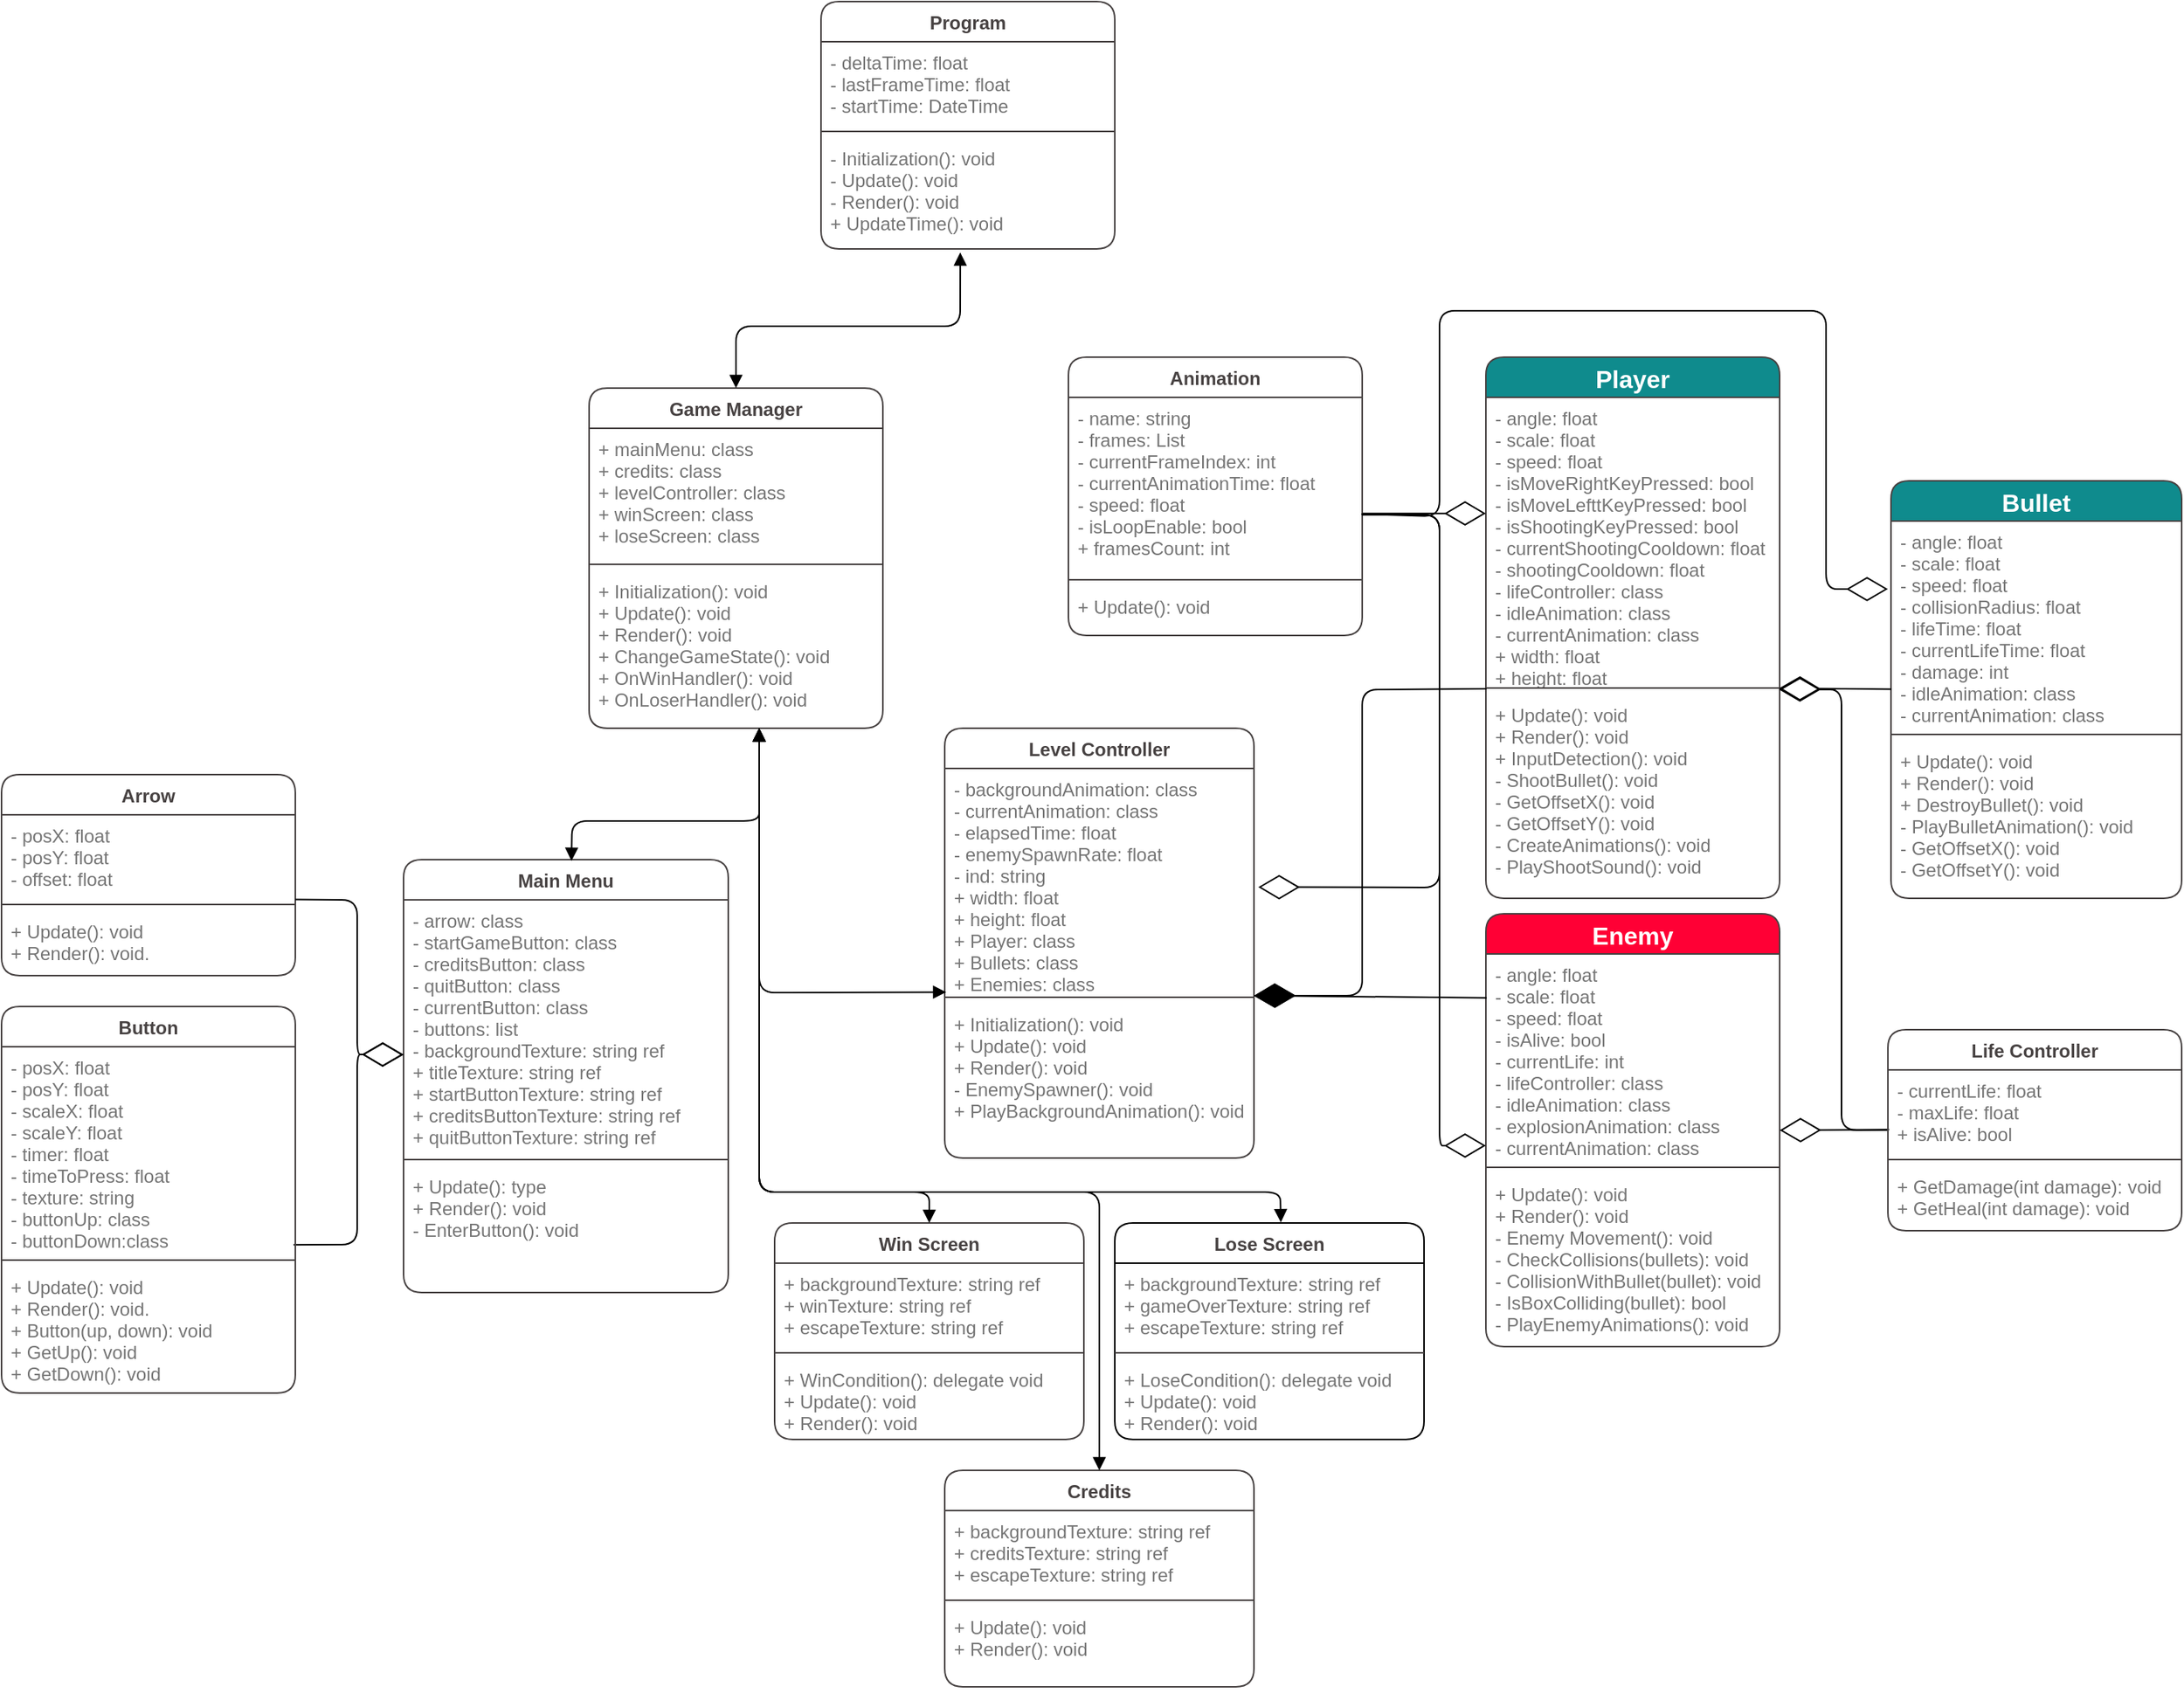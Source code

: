 <mxfile version="13.7.6" type="github">
  <diagram id="qndzooYuOsI9vQTV-2E2" name="Page-1">
    <mxGraphModel dx="1718" dy="2104" grid="1" gridSize="10" guides="1" tooltips="1" connect="1" arrows="1" fold="1" page="1" pageScale="1" pageWidth="827" pageHeight="1169" math="0" shadow="0">
      <root>
        <mxCell id="0" />
        <mxCell id="1" parent="0" />
        <mxCell id="__Ho9a0e8Cbjixezcl90-10" value="Main Menu" style="swimlane;fontStyle=1;align=center;verticalAlign=top;childLayout=stackLayout;horizontal=1;startSize=26;horizontalStack=0;resizeParent=1;resizeParentMax=0;resizeLast=0;collapsible=1;marginBottom=0;strokeColor=#474242;fontColor=#474242;rounded=1;" parent="1" vertex="1">
          <mxGeometry x="290" y="105" width="210" height="280" as="geometry">
            <mxRectangle x="540" y="60" width="90" height="26" as="alternateBounds" />
          </mxGeometry>
        </mxCell>
        <mxCell id="__Ho9a0e8Cbjixezcl90-11" value="- arrow: class&#xa;- startGameButton: class&#xa;- creditsButton: class&#xa;- quitButton: class&#xa;- currentButton: class&#xa;- buttons: list&#xa;- backgroundTexture: string ref&#xa;+ titleTexture: string ref&#xa;+ startButtonTexture: string ref&#xa;+ creditsButtonTexture: string ref&#xa;+ quitButtonTexture: string ref&#xa;&#xa;&#xa;&#xa;" style="text;strokeColor=none;fillColor=none;align=left;verticalAlign=top;spacingLeft=4;spacingRight=4;overflow=hidden;rotatable=0;points=[[0,0.5],[1,0.5]];portConstraint=eastwest;fontColor=#757575;" parent="__Ho9a0e8Cbjixezcl90-10" vertex="1">
          <mxGeometry y="26" width="210" height="164" as="geometry" />
        </mxCell>
        <mxCell id="__Ho9a0e8Cbjixezcl90-12" value="" style="line;strokeWidth=1;fillColor=none;align=left;verticalAlign=middle;spacingTop=-1;spacingLeft=3;spacingRight=3;rotatable=0;labelPosition=right;points=[];portConstraint=eastwest;strokeColor=#474242;" parent="__Ho9a0e8Cbjixezcl90-10" vertex="1">
          <mxGeometry y="190" width="210" height="8" as="geometry" />
        </mxCell>
        <mxCell id="__Ho9a0e8Cbjixezcl90-13" value="+ Update(): type&#xa;+ Render(): void&#xa;- EnterButton(): void" style="text;strokeColor=none;fillColor=none;align=left;verticalAlign=top;spacingLeft=4;spacingRight=4;overflow=hidden;rotatable=0;points=[[0,0.5],[1,0.5]];portConstraint=eastwest;fontColor=#757575;" parent="__Ho9a0e8Cbjixezcl90-10" vertex="1">
          <mxGeometry y="198" width="210" height="82" as="geometry" />
        </mxCell>
        <mxCell id="cDbr9pqiHkYNRHpvem8W-2" value="Program" style="swimlane;fontStyle=1;align=center;verticalAlign=top;childLayout=stackLayout;horizontal=1;startSize=26;horizontalStack=0;resizeParent=1;resizeParentMax=0;resizeLast=0;collapsible=1;marginBottom=0;strokeColor=#474242;fontColor=#474242;rounded=1;" vertex="1" parent="1">
          <mxGeometry x="560" y="-450" width="190" height="160" as="geometry">
            <mxRectangle x="320" y="80" width="120" height="26" as="alternateBounds" />
          </mxGeometry>
        </mxCell>
        <mxCell id="cDbr9pqiHkYNRHpvem8W-3" value="- deltaTime: float&#xa;- lastFrameTime: float&#xa;- startTime: DateTime" style="text;strokeColor=none;fillColor=none;align=left;verticalAlign=top;spacingLeft=4;spacingRight=4;overflow=hidden;rotatable=0;points=[[0,0.5],[1,0.5]];portConstraint=eastwest;fontColor=#757575;fontSize=12;spacing=2;labelBorderColor=none;labelBackgroundColor=none;glass=0;rounded=0;shadow=0;" vertex="1" parent="cDbr9pqiHkYNRHpvem8W-2">
          <mxGeometry y="26" width="190" height="54" as="geometry" />
        </mxCell>
        <mxCell id="cDbr9pqiHkYNRHpvem8W-4" value="" style="line;strokeWidth=1;fillColor=none;align=left;verticalAlign=middle;spacingTop=-1;spacingLeft=3;spacingRight=3;rotatable=0;labelPosition=right;points=[];portConstraint=eastwest;strokeColor=#474242;" vertex="1" parent="cDbr9pqiHkYNRHpvem8W-2">
          <mxGeometry y="80" width="190" height="8" as="geometry" />
        </mxCell>
        <mxCell id="cDbr9pqiHkYNRHpvem8W-5" value="- Initialization(): void&#xa;- Update(): void&#xa;- Render(): void&#xa;+ UpdateTime(): void&#xa;" style="text;strokeColor=none;fillColor=none;align=left;verticalAlign=top;spacingLeft=4;spacingRight=4;overflow=hidden;rotatable=0;points=[[0,0.5],[1,0.5]];portConstraint=eastwest;fontColor=#757575;" vertex="1" parent="cDbr9pqiHkYNRHpvem8W-2">
          <mxGeometry y="88" width="190" height="72" as="geometry" />
        </mxCell>
        <mxCell id="VCtyWDP-UbswdoHUinNG-13" value="Win Screen" style="swimlane;fontStyle=1;align=center;verticalAlign=top;childLayout=stackLayout;horizontal=1;startSize=26;horizontalStack=0;resizeParent=1;resizeParentMax=0;resizeLast=0;collapsible=1;marginBottom=0;strokeColor=#474242;fillColor=none;fontColor=#474242;rounded=1;" parent="1" vertex="1">
          <mxGeometry x="530" y="340" width="200" height="140" as="geometry">
            <mxRectangle x="540" y="60" width="90" height="26" as="alternateBounds" />
          </mxGeometry>
        </mxCell>
        <mxCell id="VCtyWDP-UbswdoHUinNG-14" value="+ backgroundTexture: string ref&#xa;+ winTexture: string ref&#xa;+ escapeTexture: string ref&#xa;&#xa;" style="text;strokeColor=none;fillColor=none;align=left;verticalAlign=top;spacingLeft=4;spacingRight=4;overflow=hidden;rotatable=0;points=[[0,0.5],[1,0.5]];portConstraint=eastwest;fontColor=#757575;" parent="VCtyWDP-UbswdoHUinNG-13" vertex="1">
          <mxGeometry y="26" width="200" height="54" as="geometry" />
        </mxCell>
        <mxCell id="VCtyWDP-UbswdoHUinNG-15" value="" style="line;strokeWidth=1;fillColor=none;align=left;verticalAlign=middle;spacingTop=-1;spacingLeft=3;spacingRight=3;rotatable=0;labelPosition=right;points=[];portConstraint=eastwest;strokeColor=#474242;" parent="VCtyWDP-UbswdoHUinNG-13" vertex="1">
          <mxGeometry y="80" width="200" height="8" as="geometry" />
        </mxCell>
        <mxCell id="VCtyWDP-UbswdoHUinNG-16" value="+ WinCondition(): delegate void&#xa;+ Update(): void&#xa;+ Render(): void&#xa;" style="text;strokeColor=none;fillColor=none;align=left;verticalAlign=top;spacingLeft=4;spacingRight=4;overflow=hidden;rotatable=0;points=[[0,0.5],[1,0.5]];portConstraint=eastwest;fontColor=#757575;" parent="VCtyWDP-UbswdoHUinNG-13" vertex="1">
          <mxGeometry y="88" width="200" height="52" as="geometry" />
        </mxCell>
        <mxCell id="VCtyWDP-UbswdoHUinNG-17" value="Lose Screen" style="swimlane;fontStyle=1;align=center;verticalAlign=top;childLayout=stackLayout;horizontal=1;startSize=26;horizontalStack=0;resizeParent=1;resizeParentMax=0;resizeLast=0;collapsible=1;marginBottom=0;rounded=1;fontColor=#474242;" parent="1" vertex="1">
          <mxGeometry x="750" y="340" width="200" height="140" as="geometry">
            <mxRectangle x="540" y="60" width="90" height="26" as="alternateBounds" />
          </mxGeometry>
        </mxCell>
        <mxCell id="VCtyWDP-UbswdoHUinNG-18" value="+ backgroundTexture: string ref&#xa;+ gameOverTexture: string ref&#xa;+ escapeTexture: string ref&#xa;&#xa;" style="text;strokeColor=none;fillColor=none;align=left;verticalAlign=top;spacingLeft=4;spacingRight=4;overflow=hidden;rotatable=0;points=[[0,0.5],[1,0.5]];portConstraint=eastwest;fontColor=#757575;" parent="VCtyWDP-UbswdoHUinNG-17" vertex="1">
          <mxGeometry y="26" width="200" height="54" as="geometry" />
        </mxCell>
        <mxCell id="VCtyWDP-UbswdoHUinNG-19" value="" style="line;strokeWidth=1;fillColor=none;align=left;verticalAlign=middle;spacingTop=-1;spacingLeft=3;spacingRight=3;rotatable=0;labelPosition=right;points=[];portConstraint=eastwest;strokeColor=#474242;" parent="VCtyWDP-UbswdoHUinNG-17" vertex="1">
          <mxGeometry y="80" width="200" height="8" as="geometry" />
        </mxCell>
        <mxCell id="VCtyWDP-UbswdoHUinNG-20" value="+ LoseCondition(): delegate void&#xa;+ Update(): void&#xa;+ Render(): void&#xa;" style="text;strokeColor=none;fillColor=none;align=left;verticalAlign=top;spacingLeft=4;spacingRight=4;overflow=hidden;rotatable=0;points=[[0,0.5],[1,0.5]];portConstraint=eastwest;fontColor=#757575;" parent="VCtyWDP-UbswdoHUinNG-17" vertex="1">
          <mxGeometry y="88" width="200" height="52" as="geometry" />
        </mxCell>
        <mxCell id="VCtyWDP-UbswdoHUinNG-9" value="Credits" style="swimlane;fontStyle=1;align=center;verticalAlign=top;childLayout=stackLayout;horizontal=1;startSize=26;horizontalStack=0;resizeParent=1;resizeParentMax=0;resizeLast=0;collapsible=1;marginBottom=0;rounded=1;strokeColor=#474242;fontColor=#474242;" parent="1" vertex="1">
          <mxGeometry x="640" y="500" width="200" height="140" as="geometry">
            <mxRectangle x="540" y="60" width="90" height="26" as="alternateBounds" />
          </mxGeometry>
        </mxCell>
        <mxCell id="VCtyWDP-UbswdoHUinNG-10" value="+ backgroundTexture: string ref&#xa;+ creditsTexture: string ref&#xa;+ escapeTexture: string ref&#xa;&#xa;" style="text;strokeColor=none;fillColor=none;align=left;verticalAlign=top;spacingLeft=4;spacingRight=4;overflow=hidden;rotatable=0;points=[[0,0.5],[1,0.5]];portConstraint=eastwest;fontColor=#757575;" parent="VCtyWDP-UbswdoHUinNG-9" vertex="1">
          <mxGeometry y="26" width="200" height="54" as="geometry" />
        </mxCell>
        <mxCell id="VCtyWDP-UbswdoHUinNG-11" value="" style="line;strokeWidth=1;fillColor=none;align=left;verticalAlign=middle;spacingTop=-1;spacingLeft=3;spacingRight=3;rotatable=0;labelPosition=right;points=[];portConstraint=eastwest;strokeColor=#474242;" parent="VCtyWDP-UbswdoHUinNG-9" vertex="1">
          <mxGeometry y="80" width="200" height="8" as="geometry" />
        </mxCell>
        <mxCell id="VCtyWDP-UbswdoHUinNG-12" value="+ Update(): void&#xa;+ Render(): void&#xa;" style="text;strokeColor=none;fillColor=none;align=left;verticalAlign=top;spacingLeft=4;spacingRight=4;overflow=hidden;rotatable=0;points=[[0,0.5],[1,0.5]];portConstraint=eastwest;fontColor=#757575;" parent="VCtyWDP-UbswdoHUinNG-9" vertex="1">
          <mxGeometry y="88" width="200" height="52" as="geometry" />
        </mxCell>
        <mxCell id="VCtyWDP-UbswdoHUinNG-1" value="Level Controller" style="swimlane;fontStyle=1;align=center;verticalAlign=top;childLayout=stackLayout;horizontal=1;startSize=26;horizontalStack=0;resizeParent=1;resizeParentMax=0;resizeLast=0;collapsible=1;marginBottom=0;strokeColor=#474242;fontColor=#474242;rounded=1;" parent="1" vertex="1">
          <mxGeometry x="640" y="20" width="200" height="278" as="geometry">
            <mxRectangle x="540" y="60" width="90" height="26" as="alternateBounds" />
          </mxGeometry>
        </mxCell>
        <mxCell id="VCtyWDP-UbswdoHUinNG-2" value="- backgroundAnimation: class&#xa;- currentAnimation: class&#xa;- elapsedTime: float&#xa;- enemySpawnRate: float&#xa;- ind: string&#xa;+ width: float&#xa;+ height: float&#xa;+ Player: class&#xa;+ Bullets: class&#xa;+ Enemies: class&#xa;&#xa;&#xa;" style="text;strokeColor=none;fillColor=none;align=left;verticalAlign=top;spacingLeft=4;spacingRight=4;overflow=hidden;rotatable=0;points=[[0,0.5],[1,0.5]];portConstraint=eastwest;fontColor=#757575;" parent="VCtyWDP-UbswdoHUinNG-1" vertex="1">
          <mxGeometry y="26" width="200" height="144" as="geometry" />
        </mxCell>
        <mxCell id="VCtyWDP-UbswdoHUinNG-3" value="" style="line;strokeWidth=1;fillColor=none;align=left;verticalAlign=middle;spacingTop=-1;spacingLeft=3;spacingRight=3;rotatable=0;labelPosition=right;points=[];portConstraint=eastwest;strokeColor=#474242;" parent="VCtyWDP-UbswdoHUinNG-1" vertex="1">
          <mxGeometry y="170" width="200" height="8" as="geometry" />
        </mxCell>
        <mxCell id="VCtyWDP-UbswdoHUinNG-4" value="+ Initialization(): void&#xa;+ Update(): void&#xa;+ Render(): void&#xa;- EnemySpawner(): void&#xa;+ PlayBackgroundAnimation(): void" style="text;strokeColor=none;fillColor=none;align=left;verticalAlign=top;spacingLeft=4;spacingRight=4;overflow=hidden;rotatable=0;points=[[0,0.5],[1,0.5]];portConstraint=eastwest;fontColor=#757575;" parent="VCtyWDP-UbswdoHUinNG-1" vertex="1">
          <mxGeometry y="178" width="200" height="100" as="geometry" />
        </mxCell>
        <mxCell id="cDbr9pqiHkYNRHpvem8W-6" value="Player" style="swimlane;fontStyle=1;align=center;verticalAlign=middle;childLayout=stackLayout;horizontal=1;startSize=26;horizontalStack=0;resizeParent=1;resizeParentMax=0;resizeLast=0;collapsible=1;marginBottom=0;strokeColor=#474242;fontColor=#FFFFFF;rounded=1;fillColor=#0F8B8D;fontSize=16;" vertex="1" parent="1">
          <mxGeometry x="990" y="-220" width="190" height="350" as="geometry">
            <mxRectangle x="637" y="490" width="90" height="26" as="alternateBounds" />
          </mxGeometry>
        </mxCell>
        <mxCell id="cDbr9pqiHkYNRHpvem8W-7" value="- angle: float&#xa;- scale: float&#xa;- speed: float&#xa;- isMoveRightKeyPressed: bool&#xa;- isMoveLefttKeyPressed: bool&#xa;- isShootingKeyPressed: bool&#xa;- currentShootingCooldown: float&#xa;- shootingCooldown: float  &#xa;- lifeController: class&#xa;- idleAnimation: class&#xa;- currentAnimation: class&#xa;+ width: float&#xa;+ height: float&#xa;&#xa;" style="text;strokeColor=none;fillColor=none;align=left;verticalAlign=top;spacingLeft=4;spacingRight=4;overflow=hidden;rotatable=0;points=[[0,0.5],[1,0.5]];portConstraint=eastwest;fontColor=#757575;" vertex="1" parent="cDbr9pqiHkYNRHpvem8W-6">
          <mxGeometry y="26" width="190" height="184" as="geometry" />
        </mxCell>
        <mxCell id="cDbr9pqiHkYNRHpvem8W-8" value="" style="line;strokeWidth=1;fillColor=none;align=left;verticalAlign=middle;spacingTop=-1;spacingLeft=3;spacingRight=3;rotatable=0;labelPosition=right;points=[];portConstraint=eastwest;strokeColor=#474242;" vertex="1" parent="cDbr9pqiHkYNRHpvem8W-6">
          <mxGeometry y="210" width="190" height="8" as="geometry" />
        </mxCell>
        <mxCell id="cDbr9pqiHkYNRHpvem8W-9" value="+ Update(): void&#xa;+ Render(): void&#xa;+ InputDetection(): void&#xa;- ShootBullet(): void&#xa;- GetOffsetX(): void&#xa;- GetOffsetY(): void&#xa;- CreateAnimations(): void&#xa;- PlayShootSound(): void&#xa;" style="text;strokeColor=none;fillColor=none;align=left;verticalAlign=top;spacingLeft=4;spacingRight=4;overflow=hidden;rotatable=0;points=[[0,0.5],[1,0.5]];portConstraint=eastwest;fontColor=#757575;" vertex="1" parent="cDbr9pqiHkYNRHpvem8W-6">
          <mxGeometry y="218" width="190" height="132" as="geometry" />
        </mxCell>
        <mxCell id="JQmmX0cI3mCRt0OUdjcZ-9" value="Enemy" style="swimlane;fontStyle=1;align=center;verticalAlign=middle;childLayout=stackLayout;horizontal=1;startSize=26;horizontalStack=0;resizeParent=1;resizeParentMax=0;resizeLast=0;collapsible=1;marginBottom=0;strokeColor=#474242;fillColor=#FF0035;fontColor=#FFFFFF;rounded=1;fontSize=16;" parent="1" vertex="1">
          <mxGeometry x="990" y="140" width="190" height="280" as="geometry">
            <mxRectangle x="350" y="450" width="90" height="26" as="alternateBounds" />
          </mxGeometry>
        </mxCell>
        <mxCell id="JQmmX0cI3mCRt0OUdjcZ-10" value="- angle: float&#xa;- scale: float&#xa;- speed: float&#xa;- isAlive: bool&#xa;- currentLife: int &#xa;- lifeController: class&#xa;- idleAnimation: class&#xa;- explosionAnimation: class&#xa;- currentAnimation: class&#xa;" style="text;strokeColor=none;fillColor=none;align=left;verticalAlign=top;spacingLeft=4;spacingRight=4;overflow=hidden;rotatable=0;points=[[0,0.5],[1,0.5]];portConstraint=eastwest;fontColor=#757575;" parent="JQmmX0cI3mCRt0OUdjcZ-9" vertex="1">
          <mxGeometry y="26" width="190" height="134" as="geometry" />
        </mxCell>
        <mxCell id="JQmmX0cI3mCRt0OUdjcZ-11" value="" style="line;strokeWidth=1;fillColor=none;align=left;verticalAlign=middle;spacingTop=-1;spacingLeft=3;spacingRight=3;rotatable=0;labelPosition=right;points=[];portConstraint=eastwest;strokeColor=#474242;" parent="JQmmX0cI3mCRt0OUdjcZ-9" vertex="1">
          <mxGeometry y="160" width="190" height="8" as="geometry" />
        </mxCell>
        <mxCell id="JQmmX0cI3mCRt0OUdjcZ-12" value="+ Update(): void&#xa;+ Render(): void&#xa;- Enemy Movement(): void&#xa;- CheckCollisions(bullets): void&#xa;- CollisionWithBullet(bullet): void&#xa;- IsBoxColliding(bullet): bool&#xa;- PlayEnemyAnimations(): void&#xa;" style="text;strokeColor=none;fillColor=none;align=left;verticalAlign=top;spacingLeft=4;spacingRight=4;overflow=hidden;rotatable=0;points=[[0,0.5],[1,0.5]];portConstraint=eastwest;fontColor=#757575;" parent="JQmmX0cI3mCRt0OUdjcZ-9" vertex="1">
          <mxGeometry y="168" width="190" height="112" as="geometry" />
        </mxCell>
        <mxCell id="cDbr9pqiHkYNRHpvem8W-25" value="" style="endArrow=diamondThin;endFill=0;endSize=24;html=1;fontSize=16;fontColor=#474242;entryX=1;entryY=0.851;entryDx=0;entryDy=0;entryPerimeter=0;exitX=0.004;exitY=0.716;exitDx=0;exitDy=0;exitPerimeter=0;" edge="1" parent="1" source="JQmmX0cI3mCRt0OUdjcZ-2" target="JQmmX0cI3mCRt0OUdjcZ-10">
          <mxGeometry width="160" relative="1" as="geometry">
            <mxPoint x="1230" y="280" as="sourcePoint" />
            <mxPoint x="1310" y="280" as="targetPoint" />
          </mxGeometry>
        </mxCell>
        <mxCell id="cDbr9pqiHkYNRHpvem8W-26" value="" style="endArrow=diamondThin;endFill=0;endSize=24;html=1;fontSize=16;fontColor=#474242;exitX=0;exitY=0.72;exitDx=0;exitDy=0;exitPerimeter=0;entryX=0.998;entryY=0.625;entryDx=0;entryDy=0;entryPerimeter=0;" edge="1" parent="1" source="JQmmX0cI3mCRt0OUdjcZ-2" target="cDbr9pqiHkYNRHpvem8W-8">
          <mxGeometry width="160" relative="1" as="geometry">
            <mxPoint x="1180" y="120" as="sourcePoint" />
            <mxPoint x="1340" y="120" as="targetPoint" />
            <Array as="points">
              <mxPoint x="1220" y="280" />
              <mxPoint x="1220" y="-5" />
            </Array>
          </mxGeometry>
        </mxCell>
        <mxCell id="JQmmX0cI3mCRt0OUdjcZ-1" value="Life Controller" style="swimlane;fontStyle=1;align=center;verticalAlign=top;childLayout=stackLayout;horizontal=1;startSize=26;horizontalStack=0;resizeParent=1;resizeParentMax=0;resizeLast=0;collapsible=1;marginBottom=0;strokeColor=#474242;fontColor=#474242;rounded=1;" parent="1" vertex="1">
          <mxGeometry x="1250" y="215" width="190" height="130" as="geometry">
            <mxRectangle x="540" y="60" width="90" height="26" as="alternateBounds" />
          </mxGeometry>
        </mxCell>
        <mxCell id="JQmmX0cI3mCRt0OUdjcZ-2" value="- currentLife: float&#xa;- maxLife: float&#xa;+ isAlive: bool &#xa;&#xa;" style="text;strokeColor=none;fillColor=none;align=left;verticalAlign=top;spacingLeft=4;spacingRight=4;overflow=hidden;rotatable=0;points=[[0,0.5],[1,0.5]];portConstraint=eastwest;fontColor=#757575;" parent="JQmmX0cI3mCRt0OUdjcZ-1" vertex="1">
          <mxGeometry y="26" width="190" height="54" as="geometry" />
        </mxCell>
        <mxCell id="JQmmX0cI3mCRt0OUdjcZ-3" value="" style="line;strokeWidth=1;fillColor=none;align=left;verticalAlign=middle;spacingTop=-1;spacingLeft=3;spacingRight=3;rotatable=0;labelPosition=right;points=[];portConstraint=eastwest;strokeColor=#474242;" parent="JQmmX0cI3mCRt0OUdjcZ-1" vertex="1">
          <mxGeometry y="80" width="190" height="8" as="geometry" />
        </mxCell>
        <mxCell id="JQmmX0cI3mCRt0OUdjcZ-4" value="+ GetDamage(int damage): void&#xa;+ GetHeal(int damage): void&#xa;" style="text;strokeColor=none;fillColor=none;align=left;verticalAlign=top;spacingLeft=4;spacingRight=4;overflow=hidden;rotatable=0;points=[[0,0.5],[1,0.5]];portConstraint=eastwest;fontColor=#757575;" parent="JQmmX0cI3mCRt0OUdjcZ-1" vertex="1">
          <mxGeometry y="88" width="190" height="42" as="geometry" />
        </mxCell>
        <mxCell id="cDbr9pqiHkYNRHpvem8W-15" value="Bullet" style="swimlane;fontStyle=1;align=center;verticalAlign=middle;childLayout=stackLayout;horizontal=1;startSize=26;horizontalStack=0;resizeParent=1;resizeParentMax=0;resizeLast=0;collapsible=1;marginBottom=0;strokeColor=#474242;fontColor=#FFFFFF;rounded=1;fillColor=#0F8B8D;fontSize=16;" vertex="1" parent="1">
          <mxGeometry x="1252" y="-140" width="188" height="270" as="geometry">
            <mxRectangle x="627" y="860" width="90" height="26" as="alternateBounds" />
          </mxGeometry>
        </mxCell>
        <mxCell id="cDbr9pqiHkYNRHpvem8W-16" value="- angle: float&#xa;- scale: float&#xa;- speed: float&#xa;- collisionRadius: float&#xa;- lifeTime: float&#xa;- currentLifeTime: float&#xa;- damage: int&#xa;- idleAnimation: class&#xa;- currentAnimation: class&#xa;&#xa;" style="text;strokeColor=none;fillColor=none;align=left;verticalAlign=top;spacingLeft=4;spacingRight=4;overflow=hidden;rotatable=0;points=[[0,0.5],[1,0.5]];portConstraint=eastwest;fontColor=#757575;" vertex="1" parent="cDbr9pqiHkYNRHpvem8W-15">
          <mxGeometry y="26" width="188" height="134" as="geometry" />
        </mxCell>
        <mxCell id="cDbr9pqiHkYNRHpvem8W-17" value="" style="line;strokeWidth=1;fillColor=none;align=left;verticalAlign=middle;spacingTop=-1;spacingLeft=3;spacingRight=3;rotatable=0;labelPosition=right;points=[];portConstraint=eastwest;strokeColor=#474242;" vertex="1" parent="cDbr9pqiHkYNRHpvem8W-15">
          <mxGeometry y="160" width="188" height="8" as="geometry" />
        </mxCell>
        <mxCell id="cDbr9pqiHkYNRHpvem8W-18" value="+ Update(): void&#xa;+ Render(): void&#xa;+ DestroyBullet(): void&#xa;- PlayBulletAnimation(): void&#xa;- GetOffsetX(): void&#xa;- GetOffsetY(): void&#xa;" style="text;strokeColor=none;fillColor=none;align=left;verticalAlign=top;spacingLeft=4;spacingRight=4;overflow=hidden;rotatable=0;points=[[0,0.5],[1,0.5]];portConstraint=eastwest;fontColor=#757575;" vertex="1" parent="cDbr9pqiHkYNRHpvem8W-15">
          <mxGeometry y="168" width="188" height="102" as="geometry" />
        </mxCell>
        <mxCell id="cDbr9pqiHkYNRHpvem8W-30" value="" style="endArrow=diamondThin;endFill=1;endSize=24;html=1;fontSize=16;fontColor=#474242;exitX=0.003;exitY=0.212;exitDx=0;exitDy=0;exitPerimeter=0;" edge="1" parent="1" source="JQmmX0cI3mCRt0OUdjcZ-10" target="VCtyWDP-UbswdoHUinNG-3">
          <mxGeometry width="160" relative="1" as="geometry">
            <mxPoint x="840" y="215" as="sourcePoint" />
            <mxPoint x="1000" y="215" as="targetPoint" />
            <Array as="points">
              <mxPoint x="850" y="193" />
            </Array>
          </mxGeometry>
        </mxCell>
        <mxCell id="cDbr9pqiHkYNRHpvem8W-31" value="" style="endArrow=diamondThin;endFill=0;endSize=24;html=1;fontSize=16;fontColor=#474242;exitX=0.994;exitY=0.956;exitDx=0;exitDy=0;exitPerimeter=0;entryX=0;entryY=0.611;entryDx=0;entryDy=0;entryPerimeter=0;" edge="1" parent="1" source="JQmmX0cI3mCRt0OUdjcZ-18" target="__Ho9a0e8Cbjixezcl90-11">
          <mxGeometry width="160" relative="1" as="geometry">
            <mxPoint x="440" y="220" as="sourcePoint" />
            <mxPoint x="291" y="274" as="targetPoint" />
            <Array as="points">
              <mxPoint x="260" y="354" />
              <mxPoint x="260" y="231" />
            </Array>
          </mxGeometry>
        </mxCell>
        <mxCell id="__Ho9a0e8Cbjixezcl90-1" value="Game Manager" style="swimlane;fontStyle=1;align=center;verticalAlign=top;childLayout=stackLayout;horizontal=1;startSize=26;horizontalStack=0;resizeParent=1;resizeParentMax=0;resizeLast=0;collapsible=1;marginBottom=0;strokeColor=#474242;fontColor=#474242;rounded=1;" parent="1" vertex="1">
          <mxGeometry x="410" y="-200" width="190" height="220" as="geometry">
            <mxRectangle x="320" y="80" width="120" height="26" as="alternateBounds" />
          </mxGeometry>
        </mxCell>
        <mxCell id="__Ho9a0e8Cbjixezcl90-2" value="+ mainMenu: class&#xa;+ credits: class&#xa;+ levelController: class&#xa;+ winScreen: class&#xa;+ loseScreen: class" style="text;strokeColor=none;fillColor=none;align=left;verticalAlign=top;spacingLeft=4;spacingRight=4;overflow=hidden;rotatable=0;points=[[0,0.5],[1,0.5]];portConstraint=eastwest;fontColor=#757575;fontSize=12;spacing=2;labelBorderColor=none;labelBackgroundColor=none;glass=0;rounded=0;shadow=0;" parent="__Ho9a0e8Cbjixezcl90-1" vertex="1">
          <mxGeometry y="26" width="190" height="84" as="geometry" />
        </mxCell>
        <mxCell id="__Ho9a0e8Cbjixezcl90-3" value="" style="line;strokeWidth=1;fillColor=none;align=left;verticalAlign=middle;spacingTop=-1;spacingLeft=3;spacingRight=3;rotatable=0;labelPosition=right;points=[];portConstraint=eastwest;strokeColor=#474242;" parent="__Ho9a0e8Cbjixezcl90-1" vertex="1">
          <mxGeometry y="110" width="190" height="8" as="geometry" />
        </mxCell>
        <mxCell id="__Ho9a0e8Cbjixezcl90-4" value="+ Initialization(): void&#xa;+ Update(): void&#xa;+ Render(): void&#xa;+ ChangeGameState(): void&#xa;+ OnWinHandler(): void&#xa;+ OnLoserHandler(): void" style="text;strokeColor=none;fillColor=none;align=left;verticalAlign=top;spacingLeft=4;spacingRight=4;overflow=hidden;rotatable=0;points=[[0,0.5],[1,0.5]];portConstraint=eastwest;fontColor=#757575;" parent="__Ho9a0e8Cbjixezcl90-1" vertex="1">
          <mxGeometry y="118" width="190" height="102" as="geometry" />
        </mxCell>
        <mxCell id="cDbr9pqiHkYNRHpvem8W-36" value="" style="endArrow=block;startArrow=block;endFill=1;startFill=1;html=1;fontSize=16;fontColor=#474242;entryX=0.517;entryY=0.003;entryDx=0;entryDy=0;entryPerimeter=0;" edge="1" parent="1" target="__Ho9a0e8Cbjixezcl90-10">
          <mxGeometry width="160" relative="1" as="geometry">
            <mxPoint x="520" y="20" as="sourcePoint" />
            <mxPoint x="620" y="40" as="targetPoint" />
            <Array as="points">
              <mxPoint x="520" y="60" />
              <mxPoint x="520" y="80" />
              <mxPoint x="399" y="80" />
            </Array>
          </mxGeometry>
        </mxCell>
        <mxCell id="cDbr9pqiHkYNRHpvem8W-37" value="" style="endArrow=block;startArrow=block;endFill=1;startFill=1;html=1;fontSize=16;fontColor=#474242;entryX=0.537;entryY=-0.003;entryDx=0;entryDy=0;entryPerimeter=0;" edge="1" parent="1" target="VCtyWDP-UbswdoHUinNG-17">
          <mxGeometry width="160" relative="1" as="geometry">
            <mxPoint x="520" y="20" as="sourcePoint" />
            <mxPoint x="880" y="140" as="targetPoint" />
            <Array as="points">
              <mxPoint x="520" y="60" />
              <mxPoint x="520" y="320" />
              <mxPoint x="857" y="320" />
            </Array>
          </mxGeometry>
        </mxCell>
        <mxCell id="cDbr9pqiHkYNRHpvem8W-38" value="" style="endArrow=block;startArrow=block;endFill=1;startFill=1;html=1;fontSize=16;fontColor=#474242;entryX=0.005;entryY=1.005;entryDx=0;entryDy=0;entryPerimeter=0;" edge="1" parent="1" target="VCtyWDP-UbswdoHUinNG-2">
          <mxGeometry width="160" relative="1" as="geometry">
            <mxPoint x="520" y="20" as="sourcePoint" />
            <mxPoint x="740" y="90" as="targetPoint" />
            <Array as="points">
              <mxPoint x="520" y="60" />
              <mxPoint x="520" y="80" />
              <mxPoint x="520" y="191" />
            </Array>
          </mxGeometry>
        </mxCell>
        <mxCell id="cDbr9pqiHkYNRHpvem8W-39" value="" style="endArrow=block;startArrow=block;endFill=1;startFill=1;html=1;fontSize=16;fontColor=#474242;entryX=0.5;entryY=0;entryDx=0;entryDy=0;" edge="1" parent="1" target="VCtyWDP-UbswdoHUinNG-13">
          <mxGeometry width="160" relative="1" as="geometry">
            <mxPoint x="520" y="20" as="sourcePoint" />
            <mxPoint x="790" y="230" as="targetPoint" />
            <Array as="points">
              <mxPoint x="520" y="60" />
              <mxPoint x="520" y="320" />
              <mxPoint x="630" y="320" />
            </Array>
          </mxGeometry>
        </mxCell>
        <mxCell id="cDbr9pqiHkYNRHpvem8W-40" value="" style="endArrow=block;startArrow=block;endFill=1;startFill=1;html=1;fontSize=16;fontColor=#474242;entryX=0.5;entryY=0;entryDx=0;entryDy=0;" edge="1" parent="1" target="VCtyWDP-UbswdoHUinNG-9">
          <mxGeometry width="160" relative="1" as="geometry">
            <mxPoint x="520" y="20" as="sourcePoint" />
            <mxPoint x="520" y="660" as="targetPoint" />
            <Array as="points">
              <mxPoint x="520" y="320" />
              <mxPoint x="740" y="320" />
            </Array>
          </mxGeometry>
        </mxCell>
        <mxCell id="cDbr9pqiHkYNRHpvem8W-41" value="" style="endArrow=block;startArrow=block;endFill=1;startFill=1;html=1;fontSize=16;fontColor=#474242;entryX=0.474;entryY=1.032;entryDx=0;entryDy=0;entryPerimeter=0;exitX=0.5;exitY=0;exitDx=0;exitDy=0;" edge="1" parent="1" source="__Ho9a0e8Cbjixezcl90-1" target="cDbr9pqiHkYNRHpvem8W-5">
          <mxGeometry width="160" relative="1" as="geometry">
            <mxPoint x="650" y="-250" as="sourcePoint" />
            <mxPoint x="770" y="-170" as="targetPoint" />
            <Array as="points">
              <mxPoint x="505" y="-240" />
              <mxPoint x="650" y="-240" />
            </Array>
          </mxGeometry>
        </mxCell>
        <mxCell id="cDbr9pqiHkYNRHpvem8W-42" value="" style="endArrow=diamondThin;endFill=0;endSize=24;html=1;fontSize=16;fontColor=#474242;exitX=0.001;exitY=0.812;exitDx=0;exitDy=0;exitPerimeter=0;entryX=0.998;entryY=0.528;entryDx=0;entryDy=0;entryPerimeter=0;" edge="1" parent="1" source="cDbr9pqiHkYNRHpvem8W-16" target="cDbr9pqiHkYNRHpvem8W-8">
          <mxGeometry width="160" relative="1" as="geometry">
            <mxPoint x="1160" y="80" as="sourcePoint" />
            <mxPoint x="1180" y="-3" as="targetPoint" />
          </mxGeometry>
        </mxCell>
        <mxCell id="cDbr9pqiHkYNRHpvem8W-43" value="" style="endArrow=diamondThin;endFill=1;endSize=24;html=1;fontSize=16;fontColor=#474242;exitX=0.002;exitY=0.569;exitDx=0;exitDy=0;exitPerimeter=0;" edge="1" parent="1" source="cDbr9pqiHkYNRHpvem8W-8">
          <mxGeometry width="160" relative="1" as="geometry">
            <mxPoint x="870" y="60" as="sourcePoint" />
            <mxPoint x="840" y="193" as="targetPoint" />
            <Array as="points">
              <mxPoint x="910" y="-5" />
              <mxPoint x="910" y="193" />
              <mxPoint x="860" y="193" />
            </Array>
          </mxGeometry>
        </mxCell>
        <mxCell id="JQmmX0cI3mCRt0OUdjcZ-17" value="Button" style="swimlane;fontStyle=1;align=center;verticalAlign=top;childLayout=stackLayout;horizontal=1;startSize=26;horizontalStack=0;resizeParent=1;resizeParentMax=0;resizeLast=0;collapsible=1;marginBottom=0;strokeColor=#474242;fontColor=#474242;rounded=1;" parent="1" vertex="1">
          <mxGeometry x="30" y="200" width="190" height="250" as="geometry">
            <mxRectangle x="540" y="60" width="90" height="26" as="alternateBounds" />
          </mxGeometry>
        </mxCell>
        <mxCell id="JQmmX0cI3mCRt0OUdjcZ-18" value="- posX: float&#xa;- posY: float&#xa;- scaleX: float&#xa;- scaleY: float&#xa;- timer: float&#xa;- timeToPress: float&#xa;- texture: string&#xa;- buttonUp: class&#xa;- buttonDown:class&#xa;&#xa;" style="text;strokeColor=none;fillColor=none;align=left;verticalAlign=top;spacingLeft=4;spacingRight=4;overflow=hidden;rotatable=0;points=[[0,0.5],[1,0.5]];portConstraint=eastwest;fontColor=#757575;" parent="JQmmX0cI3mCRt0OUdjcZ-17" vertex="1">
          <mxGeometry y="26" width="190" height="134" as="geometry" />
        </mxCell>
        <mxCell id="JQmmX0cI3mCRt0OUdjcZ-19" value="" style="line;strokeWidth=1;fillColor=none;align=left;verticalAlign=middle;spacingTop=-1;spacingLeft=3;spacingRight=3;rotatable=0;labelPosition=right;points=[];portConstraint=eastwest;strokeColor=#474242;" parent="JQmmX0cI3mCRt0OUdjcZ-17" vertex="1">
          <mxGeometry y="160" width="190" height="8" as="geometry" />
        </mxCell>
        <mxCell id="JQmmX0cI3mCRt0OUdjcZ-20" value="+ Update(): void&#xa;+ Render(): void.&#xa;+ Button(up, down): void&#xa;+ GetUp(): void&#xa;+ GetDown(): void&#xa;" style="text;strokeColor=none;fillColor=none;align=left;verticalAlign=top;spacingLeft=4;spacingRight=4;overflow=hidden;rotatable=0;points=[[0,0.5],[1,0.5]];portConstraint=eastwest;fontColor=#757575;" parent="JQmmX0cI3mCRt0OUdjcZ-17" vertex="1">
          <mxGeometry y="168" width="190" height="82" as="geometry" />
        </mxCell>
        <mxCell id="cDbr9pqiHkYNRHpvem8W-45" value="Arrow" style="swimlane;fontStyle=1;align=center;verticalAlign=top;childLayout=stackLayout;horizontal=1;startSize=26;horizontalStack=0;resizeParent=1;resizeParentMax=0;resizeLast=0;collapsible=1;marginBottom=0;strokeColor=#474242;fontColor=#474242;rounded=1;" vertex="1" parent="1">
          <mxGeometry x="30" y="50" width="190" height="130" as="geometry">
            <mxRectangle x="540" y="60" width="90" height="26" as="alternateBounds" />
          </mxGeometry>
        </mxCell>
        <mxCell id="cDbr9pqiHkYNRHpvem8W-46" value="- posX: float&#xa;- posY: float&#xa;- offset: float&#xa;&#xa;" style="text;strokeColor=none;fillColor=none;align=left;verticalAlign=top;spacingLeft=4;spacingRight=4;overflow=hidden;rotatable=0;points=[[0,0.5],[1,0.5]];portConstraint=eastwest;fontColor=#757575;" vertex="1" parent="cDbr9pqiHkYNRHpvem8W-45">
          <mxGeometry y="26" width="190" height="54" as="geometry" />
        </mxCell>
        <mxCell id="cDbr9pqiHkYNRHpvem8W-47" value="" style="line;strokeWidth=1;fillColor=none;align=left;verticalAlign=middle;spacingTop=-1;spacingLeft=3;spacingRight=3;rotatable=0;labelPosition=right;points=[];portConstraint=eastwest;strokeColor=#474242;" vertex="1" parent="cDbr9pqiHkYNRHpvem8W-45">
          <mxGeometry y="80" width="190" height="8" as="geometry" />
        </mxCell>
        <mxCell id="cDbr9pqiHkYNRHpvem8W-48" value="+ Update(): void&#xa;+ Render(): void.&#xa;&#xa;" style="text;strokeColor=none;fillColor=none;align=left;verticalAlign=top;spacingLeft=4;spacingRight=4;overflow=hidden;rotatable=0;points=[[0,0.5],[1,0.5]];portConstraint=eastwest;fontColor=#757575;" vertex="1" parent="cDbr9pqiHkYNRHpvem8W-45">
          <mxGeometry y="88" width="190" height="42" as="geometry" />
        </mxCell>
        <mxCell id="cDbr9pqiHkYNRHpvem8W-50" value="" style="endArrow=diamondThin;endFill=0;endSize=24;html=1;fontSize=16;fontColor=#474242;exitX=1;exitY=1.015;exitDx=0;exitDy=0;exitPerimeter=0;entryX=0;entryY=0.61;entryDx=0;entryDy=0;entryPerimeter=0;" edge="1" parent="1" source="cDbr9pqiHkYNRHpvem8W-46" target="__Ho9a0e8Cbjixezcl90-11">
          <mxGeometry width="160" relative="1" as="geometry">
            <mxPoint x="550" y="300" as="sourcePoint" />
            <mxPoint x="710" y="300" as="targetPoint" />
            <Array as="points">
              <mxPoint x="260" y="131" />
              <mxPoint x="260" y="231" />
            </Array>
          </mxGeometry>
        </mxCell>
        <mxCell id="cDbr9pqiHkYNRHpvem8W-51" value="Animation" style="swimlane;fontStyle=1;align=center;verticalAlign=top;childLayout=stackLayout;horizontal=1;startSize=26;horizontalStack=0;resizeParent=1;resizeParentMax=0;resizeLast=0;collapsible=1;marginBottom=0;strokeColor=#474242;fontColor=#474242;rounded=1;" vertex="1" parent="1">
          <mxGeometry x="720" y="-220" width="190" height="180" as="geometry">
            <mxRectangle x="540" y="60" width="90" height="26" as="alternateBounds" />
          </mxGeometry>
        </mxCell>
        <mxCell id="cDbr9pqiHkYNRHpvem8W-52" value="- name: string&#xa;- frames: List&#xa;- currentFrameIndex: int&#xa;- currentAnimationTime: float&#xa;- speed: float&#xa;- isLoopEnable: bool&#xa;+ framesCount: int&#xa;&#xa;&#xa;" style="text;strokeColor=none;fillColor=none;align=left;verticalAlign=top;spacingLeft=4;spacingRight=4;overflow=hidden;rotatable=0;points=[[0,0.5],[1,0.5]];portConstraint=eastwest;fontColor=#757575;" vertex="1" parent="cDbr9pqiHkYNRHpvem8W-51">
          <mxGeometry y="26" width="190" height="114" as="geometry" />
        </mxCell>
        <mxCell id="cDbr9pqiHkYNRHpvem8W-53" value="" style="line;strokeWidth=1;fillColor=none;align=left;verticalAlign=middle;spacingTop=-1;spacingLeft=3;spacingRight=3;rotatable=0;labelPosition=right;points=[];portConstraint=eastwest;strokeColor=#474242;" vertex="1" parent="cDbr9pqiHkYNRHpvem8W-51">
          <mxGeometry y="140" width="190" height="8" as="geometry" />
        </mxCell>
        <mxCell id="cDbr9pqiHkYNRHpvem8W-54" value="+ Update(): void&#xa;&#xa;" style="text;strokeColor=none;fillColor=none;align=left;verticalAlign=top;spacingLeft=4;spacingRight=4;overflow=hidden;rotatable=0;points=[[0,0.5],[1,0.5]];portConstraint=eastwest;fontColor=#757575;" vertex="1" parent="cDbr9pqiHkYNRHpvem8W-51">
          <mxGeometry y="148" width="190" height="32" as="geometry" />
        </mxCell>
        <mxCell id="cDbr9pqiHkYNRHpvem8W-55" value="" style="endArrow=diamondThin;endFill=0;endSize=24;html=1;fontSize=16;fontColor=#474242;exitX=1.002;exitY=0.659;exitDx=0;exitDy=0;exitPerimeter=0;entryX=0;entryY=0.408;entryDx=0;entryDy=0;entryPerimeter=0;" edge="1" parent="1" source="cDbr9pqiHkYNRHpvem8W-52" target="cDbr9pqiHkYNRHpvem8W-7">
          <mxGeometry width="160" relative="1" as="geometry">
            <mxPoint x="1040" y="-50" as="sourcePoint" />
            <mxPoint x="1200" y="-50" as="targetPoint" />
          </mxGeometry>
        </mxCell>
        <mxCell id="cDbr9pqiHkYNRHpvem8W-56" value="" style="endArrow=diamondThin;endFill=0;endSize=24;html=1;fontSize=16;fontColor=#474242;exitX=0.999;exitY=0.667;exitDx=0;exitDy=0;exitPerimeter=0;entryX=0;entryY=0.925;entryDx=0;entryDy=0;entryPerimeter=0;" edge="1" parent="1" source="cDbr9pqiHkYNRHpvem8W-52" target="JQmmX0cI3mCRt0OUdjcZ-10">
          <mxGeometry width="160" relative="1" as="geometry">
            <mxPoint x="920.38" y="-108.874" as="sourcePoint" />
            <mxPoint x="960" y="90" as="targetPoint" />
            <Array as="points">
              <mxPoint x="960" y="-118" />
              <mxPoint x="960" y="290" />
            </Array>
          </mxGeometry>
        </mxCell>
        <mxCell id="cDbr9pqiHkYNRHpvem8W-57" value="" style="endArrow=diamondThin;endFill=0;endSize=24;html=1;fontSize=16;fontColor=#474242;exitX=1.002;exitY=0.665;exitDx=0;exitDy=0;exitPerimeter=0;entryX=1.014;entryY=0.533;entryDx=0;entryDy=0;entryPerimeter=0;" edge="1" parent="1" source="cDbr9pqiHkYNRHpvem8W-52" target="VCtyWDP-UbswdoHUinNG-2">
          <mxGeometry width="160" relative="1" as="geometry">
            <mxPoint x="920.38" y="-108.874" as="sourcePoint" />
            <mxPoint x="1000.0" y="-108.928" as="targetPoint" />
            <Array as="points">
              <mxPoint x="960" y="-118" />
              <mxPoint x="960" y="123" />
            </Array>
          </mxGeometry>
        </mxCell>
        <mxCell id="cDbr9pqiHkYNRHpvem8W-58" value="" style="endArrow=diamondThin;endFill=0;endSize=24;html=1;fontSize=16;fontColor=#474242;exitX=0.997;exitY=0.662;exitDx=0;exitDy=0;exitPerimeter=0;" edge="1" parent="1" source="cDbr9pqiHkYNRHpvem8W-52">
          <mxGeometry width="160" relative="1" as="geometry">
            <mxPoint x="930.38" y="-98.874" as="sourcePoint" />
            <mxPoint x="1250" y="-70" as="targetPoint" />
            <Array as="points">
              <mxPoint x="960" y="-117" />
              <mxPoint x="960" y="-250" />
              <mxPoint x="1090" y="-250" />
              <mxPoint x="1210" y="-250" />
              <mxPoint x="1210" y="-70" />
            </Array>
          </mxGeometry>
        </mxCell>
      </root>
    </mxGraphModel>
  </diagram>
</mxfile>
